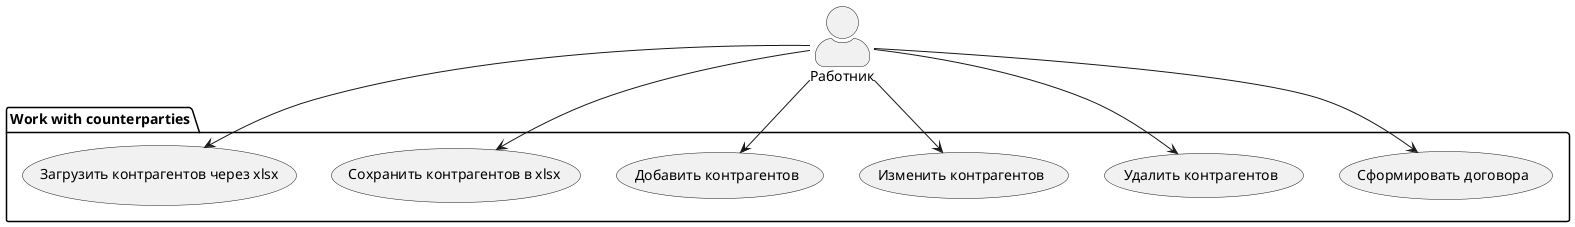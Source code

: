 @startuml test
skinparam actorStyle awesome

actor :Работник: as Worker

package "Work with counterparties" {
usecase (Сформировать договора) as CreateContract
usecase (Удалить контрагентов) as DeleteCounterparties
usecase (Изменить контрагентов) as ChangeCounterparties
usecase (Добавить контрагентов) as AddCounterparties
usecase (Сохранить контрагентов в xlsx) as SaveToXlsx
usecase (Загрузить контрагентов через xlsx) as LoadFromXlsx
}

Worker --> LoadFromXlsx
Worker --> AddCounterparties
Worker --> ChangeCounterparties
Worker --> DeleteCounterparties
Worker --> SaveToXlsx
Worker --> CreateContract
@enduml